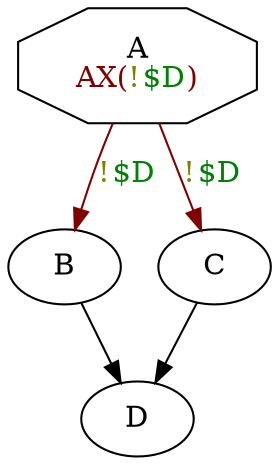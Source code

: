 digraph system {
N0 [label=<A<BR/><FONT COLOR="0.0 1 0.5">AX(<FONT COLOR="0.17 1 0.5">!<FONT COLOR="0.34 1 0.5">$D</FONT></FONT>)</FONT>>,shape=octagon]
N1 [label=<B>]
N2 [label=<D>]
N3 [label=<C>]
N1 -> N2
N3 -> N2
N0 -> N3 [color="0.0 1 0.5",label=<<FONT COLOR="0.17 1 0.5">!<FONT COLOR="0.34 1 0.5">$D</FONT></FONT>>]
N0 -> N1 [color="0.0 1 0.5",label=<<FONT COLOR="0.17 1 0.5">!<FONT COLOR="0.34 1 0.5">$D</FONT></FONT>>]
}
